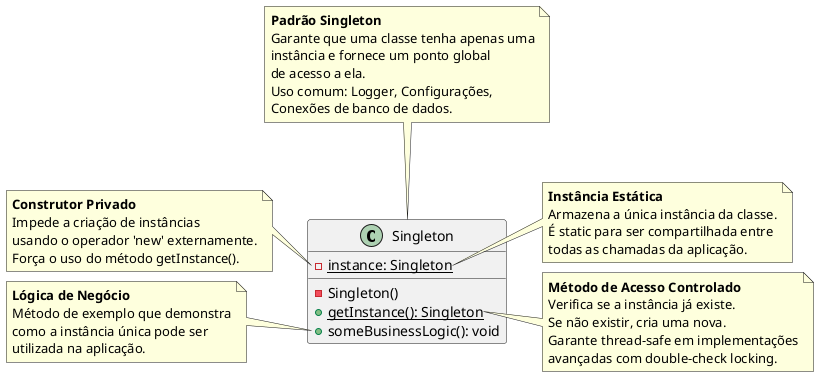 @startuml
' !theme plain

class Singleton {
  {static} - instance: Singleton
  - Singleton()
  + {static} getInstance(): Singleton
  + someBusinessLogic(): void
}

note top of Singleton
  **Padrão Singleton**
  Garante que uma classe tenha apenas uma
  instância e fornece um ponto global
  de acesso a ela.
  Uso comum: Logger, Configurações,
  Conexões de banco de dados.
end note

note right of Singleton::instance
  **Instância Estática**
  Armazena a única instância da classe.
  É static para ser compartilhada entre
  todas as chamadas da aplicação.
end note

note left of Singleton::Singleton
  **Construtor Privado**
  Impede a criação de instâncias
  usando o operador 'new' externamente.
  Força o uso do método getInstance().
end note

note right of Singleton::getInstance
  **Método de Acesso Controlado**
  Verifica se a instância já existe.
  Se não existir, cria uma nova.
  Garante thread-safe em implementações
  avançadas com double-check locking.
end note

note left of Singleton::someBusinessLogic
  **Lógica de Negócio**
  Método de exemplo que demonstra
  como a instância única pode ser
  utilizada na aplicação.
end note

@enduml